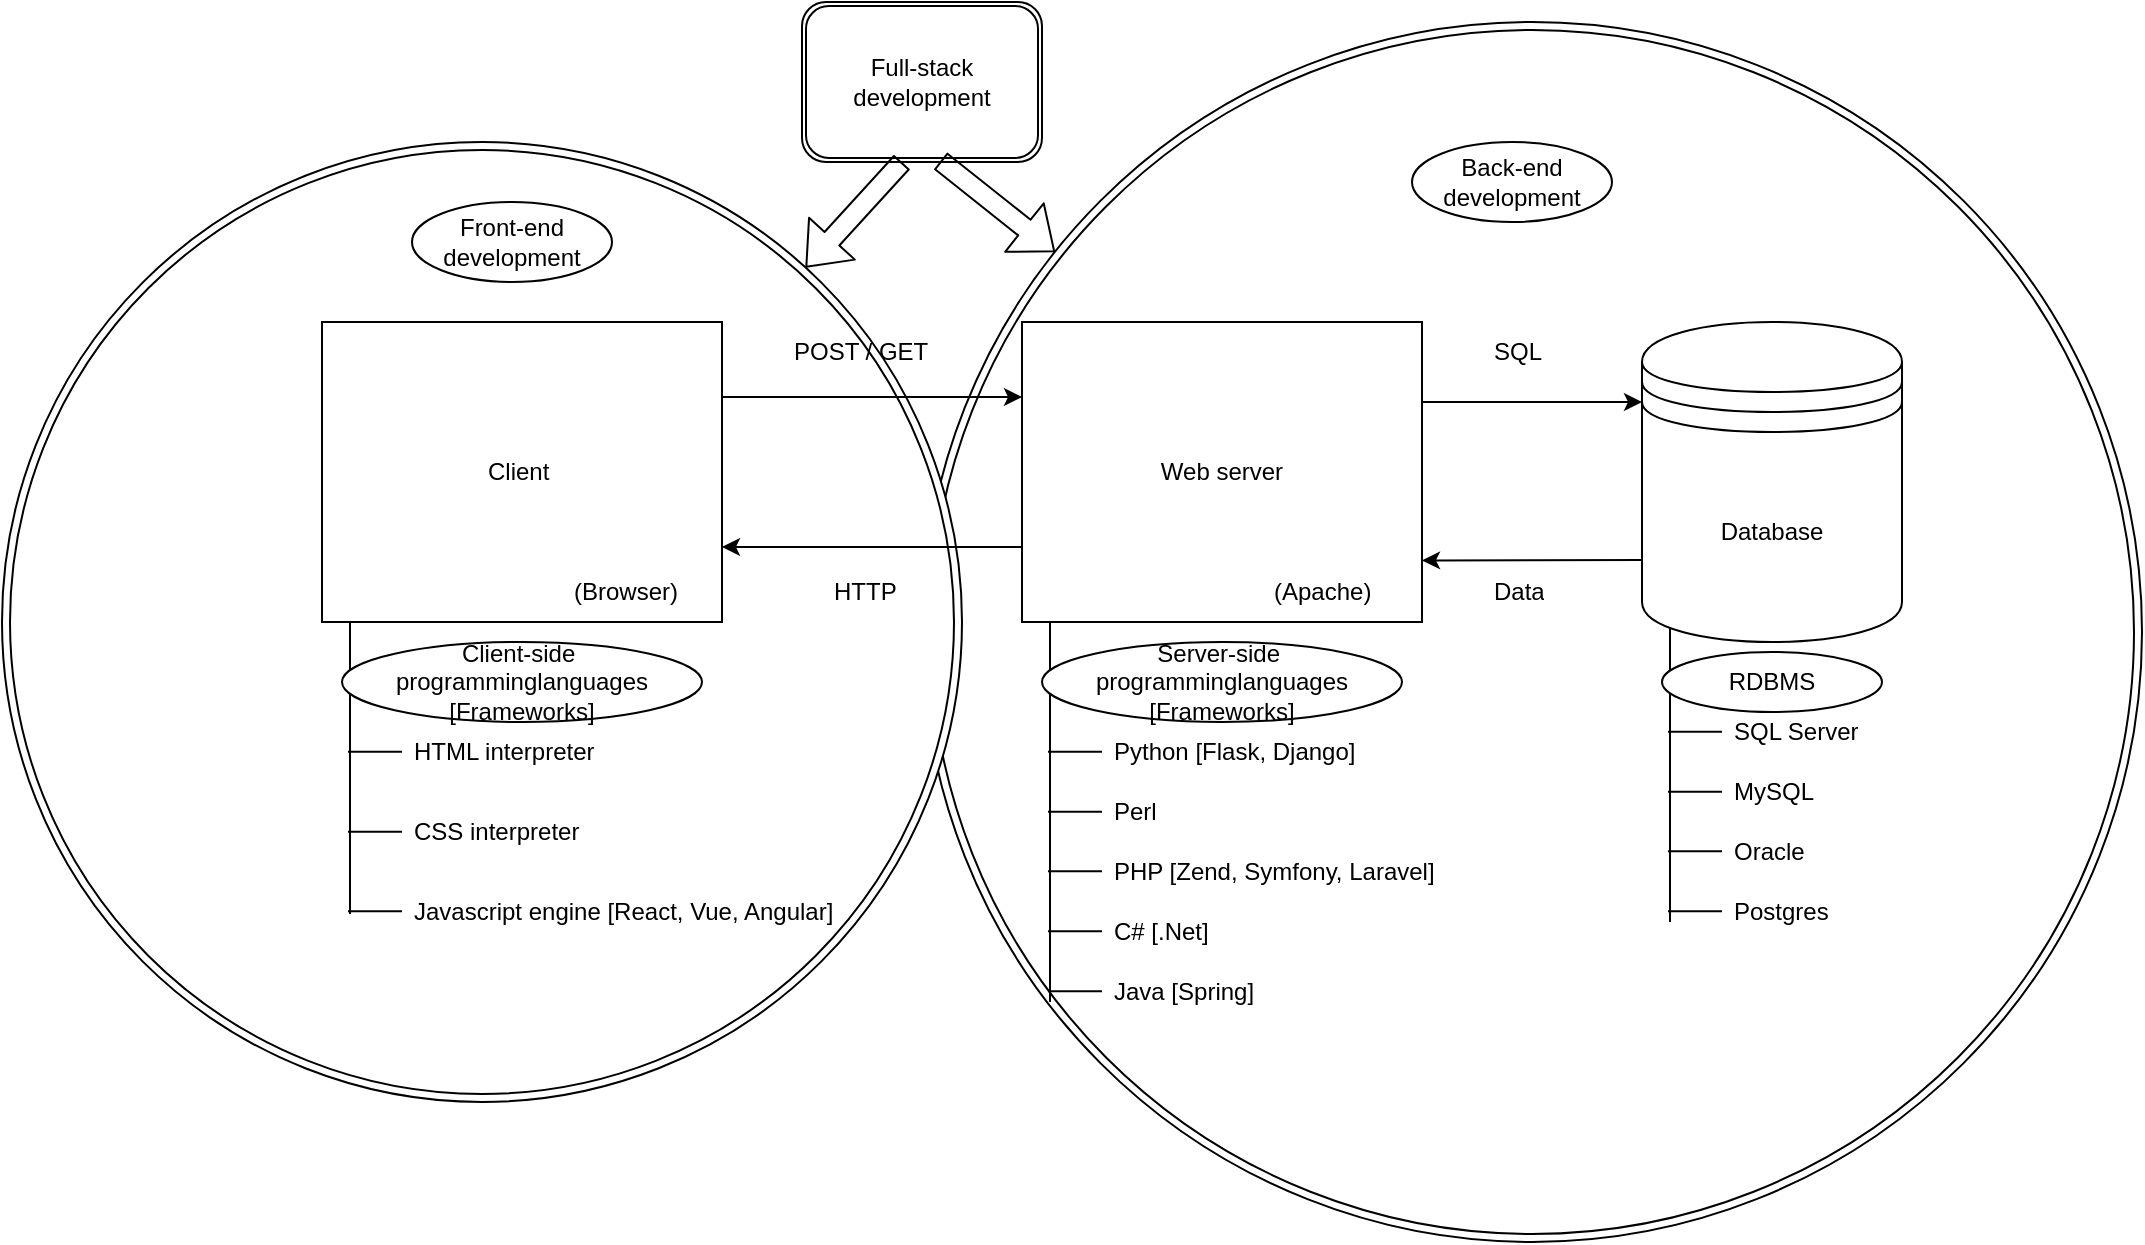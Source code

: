 <mxfile>
    <diagram id="uw9vzrgA1PIuxfUVl7Ei" name="Page-1">
        <mxGraphModel dx="2044" dy="613" grid="1" gridSize="10" guides="1" tooltips="1" connect="1" arrows="1" fold="1" page="1" pageScale="1" pageWidth="827" pageHeight="1169" math="0" shadow="0">
            <root>
                <mxCell id="0"/>
                <mxCell id="1" parent="0"/>
                <mxCell id="62" value="" style="ellipse;shape=doubleEllipse;whiteSpace=wrap;html=1;aspect=fixed;" parent="1" vertex="1">
                    <mxGeometry x="340" y="130" width="610" height="610" as="geometry"/>
                </mxCell>
                <mxCell id="61" value="" style="ellipse;shape=doubleEllipse;whiteSpace=wrap;html=1;aspect=fixed;" parent="1" vertex="1">
                    <mxGeometry x="-120" y="190" width="480" height="480" as="geometry"/>
                </mxCell>
                <mxCell id="2" value="Web server" style="rounded=0;whiteSpace=wrap;html=1;" parent="1" vertex="1">
                    <mxGeometry x="390" y="280" width="200" height="150" as="geometry"/>
                </mxCell>
                <mxCell id="3" value="Client&amp;nbsp;" style="rounded=0;whiteSpace=wrap;html=1;" parent="1" vertex="1">
                    <mxGeometry x="40" y="280" width="200" height="150" as="geometry"/>
                </mxCell>
                <mxCell id="5" value="" style="endArrow=classic;html=1;entryX=0;entryY=0.25;entryDx=0;entryDy=0;exitX=1;exitY=0.25;exitDx=0;exitDy=0;" parent="1" source="3" target="2" edge="1">
                    <mxGeometry width="50" height="50" relative="1" as="geometry">
                        <mxPoint x="370" y="330" as="sourcePoint"/>
                        <mxPoint x="420" y="280" as="targetPoint"/>
                    </mxGeometry>
                </mxCell>
                <mxCell id="6" value="" style="endArrow=classic;html=1;entryX=1;entryY=0.75;entryDx=0;entryDy=0;exitX=0;exitY=0.75;exitDx=0;exitDy=0;" parent="1" source="2" target="3" edge="1">
                    <mxGeometry width="50" height="50" relative="1" as="geometry">
                        <mxPoint x="240" y="500" as="sourcePoint"/>
                        <mxPoint x="460" y="500" as="targetPoint"/>
                    </mxGeometry>
                </mxCell>
                <mxCell id="7" value="POST / GET" style="text;strokeColor=none;fillColor=none;align=left;verticalAlign=middle;spacingLeft=4;spacingRight=4;overflow=hidden;points=[[0,0.5],[1,0.5]];portConstraint=eastwest;rotatable=0;whiteSpace=wrap;html=1;" parent="1" vertex="1">
                    <mxGeometry x="270" y="280" width="80" height="30" as="geometry"/>
                </mxCell>
                <mxCell id="8" value="HTTP" style="text;strokeColor=none;fillColor=none;align=left;verticalAlign=middle;spacingLeft=4;spacingRight=4;overflow=hidden;points=[[0,0.5],[1,0.5]];portConstraint=eastwest;rotatable=0;whiteSpace=wrap;html=1;" parent="1" vertex="1">
                    <mxGeometry x="290" y="400" width="80" height="30" as="geometry"/>
                </mxCell>
                <mxCell id="9" value="(Apache)" style="text;strokeColor=none;fillColor=none;align=left;verticalAlign=middle;spacingLeft=4;spacingRight=4;overflow=hidden;points=[[0,0.5],[1,0.5]];portConstraint=eastwest;rotatable=0;whiteSpace=wrap;html=1;" parent="1" vertex="1">
                    <mxGeometry x="510" y="400" width="80" height="30" as="geometry"/>
                </mxCell>
                <mxCell id="10" value="(Browser)" style="text;strokeColor=none;fillColor=none;align=left;verticalAlign=middle;spacingLeft=4;spacingRight=4;overflow=hidden;points=[[0,0.5],[1,0.5]];portConstraint=eastwest;rotatable=0;whiteSpace=wrap;html=1;" parent="1" vertex="1">
                    <mxGeometry x="160" y="400" width="80" height="30" as="geometry"/>
                </mxCell>
                <mxCell id="11" value="HTML interpreter" style="text;strokeColor=none;fillColor=none;align=left;verticalAlign=middle;spacingLeft=4;spacingRight=4;overflow=hidden;points=[[0,0.5],[1,0.5]];portConstraint=eastwest;rotatable=0;whiteSpace=wrap;html=1;" parent="1" vertex="1">
                    <mxGeometry x="80" y="480" width="110" height="30" as="geometry"/>
                </mxCell>
                <mxCell id="13" value="CSS interpreter" style="text;strokeColor=none;fillColor=none;align=left;verticalAlign=middle;spacingLeft=4;spacingRight=4;overflow=hidden;points=[[0,0.5],[1,0.5]];portConstraint=eastwest;rotatable=0;whiteSpace=wrap;html=1;" parent="1" vertex="1">
                    <mxGeometry x="80" y="520" width="110" height="30" as="geometry"/>
                </mxCell>
                <mxCell id="14" value="Javascript engine [React, Vue, Angular]" style="text;strokeColor=none;fillColor=none;align=left;verticalAlign=middle;spacingLeft=4;spacingRight=4;overflow=hidden;points=[[0,0.5],[1,0.5]];portConstraint=eastwest;rotatable=0;whiteSpace=wrap;html=1;" parent="1" vertex="1">
                    <mxGeometry x="80" y="560" width="220" height="30" as="geometry"/>
                </mxCell>
                <mxCell id="15" value="" style="endArrow=none;html=1;" parent="1" edge="1">
                    <mxGeometry width="50" height="50" relative="1" as="geometry">
                        <mxPoint x="54" y="576" as="sourcePoint"/>
                        <mxPoint x="54" y="430" as="targetPoint"/>
                    </mxGeometry>
                </mxCell>
                <mxCell id="16" value="" style="endArrow=none;html=1;" parent="1" edge="1">
                    <mxGeometry width="50" height="50" relative="1" as="geometry">
                        <mxPoint x="53" y="494.83" as="sourcePoint"/>
                        <mxPoint x="80" y="494.83" as="targetPoint"/>
                    </mxGeometry>
                </mxCell>
                <mxCell id="17" value="" style="endArrow=none;html=1;" parent="1" edge="1">
                    <mxGeometry width="50" height="50" relative="1" as="geometry">
                        <mxPoint x="53" y="534.83" as="sourcePoint"/>
                        <mxPoint x="80" y="534.83" as="targetPoint"/>
                    </mxGeometry>
                </mxCell>
                <mxCell id="19" value="Client-side&amp;nbsp;&lt;br&gt;programminglanguages&lt;br&gt;[Frameworks]" style="ellipse;whiteSpace=wrap;html=1;align=center;newEdgeStyle={&quot;edgeStyle&quot;:&quot;entityRelationEdgeStyle&quot;,&quot;startArrow&quot;:&quot;none&quot;,&quot;endArrow&quot;:&quot;none&quot;,&quot;segment&quot;:10,&quot;curved&quot;:1,&quot;sourcePerimeterSpacing&quot;:0,&quot;targetPerimeterSpacing&quot;:0};treeFolding=1;treeMoving=1;" parent="1" vertex="1">
                    <mxGeometry x="50" y="440" width="180" height="40" as="geometry"/>
                </mxCell>
                <mxCell id="29" value="" style="endArrow=none;html=1;fontStyle=1" parent="1" edge="1">
                    <mxGeometry width="50" height="50" relative="1" as="geometry">
                        <mxPoint x="53" y="574.6" as="sourcePoint"/>
                        <mxPoint x="80" y="574.6" as="targetPoint"/>
                    </mxGeometry>
                </mxCell>
                <mxCell id="43" value="Python [Flask, Django]" style="text;strokeColor=none;fillColor=none;align=left;verticalAlign=middle;spacingLeft=4;spacingRight=4;overflow=hidden;points=[[0,0.5],[1,0.5]];portConstraint=eastwest;rotatable=0;whiteSpace=wrap;html=1;" parent="1" vertex="1">
                    <mxGeometry x="430" y="480" width="170" height="30" as="geometry"/>
                </mxCell>
                <mxCell id="44" value="Perl" style="text;strokeColor=none;fillColor=none;align=left;verticalAlign=middle;spacingLeft=4;spacingRight=4;overflow=hidden;points=[[0,0.5],[1,0.5]];portConstraint=eastwest;rotatable=0;whiteSpace=wrap;html=1;" parent="1" vertex="1">
                    <mxGeometry x="430" y="510" width="110" height="30" as="geometry"/>
                </mxCell>
                <mxCell id="45" value="PHP [Zend, Symfony, Laravel]" style="text;strokeColor=none;fillColor=none;align=left;verticalAlign=middle;spacingLeft=4;spacingRight=4;overflow=hidden;points=[[0,0.5],[1,0.5]];portConstraint=eastwest;rotatable=0;whiteSpace=wrap;html=1;" parent="1" vertex="1">
                    <mxGeometry x="430" y="540" width="190" height="30" as="geometry"/>
                </mxCell>
                <mxCell id="46" value="" style="endArrow=none;html=1;" parent="1" edge="1">
                    <mxGeometry width="50" height="50" relative="1" as="geometry">
                        <mxPoint x="404" y="620" as="sourcePoint"/>
                        <mxPoint x="404" y="430" as="targetPoint"/>
                    </mxGeometry>
                </mxCell>
                <mxCell id="47" value="" style="endArrow=none;html=1;" parent="1" edge="1">
                    <mxGeometry width="50" height="50" relative="1" as="geometry">
                        <mxPoint x="403" y="494.83" as="sourcePoint"/>
                        <mxPoint x="430" y="494.83" as="targetPoint"/>
                    </mxGeometry>
                </mxCell>
                <mxCell id="48" value="" style="endArrow=none;html=1;" parent="1" edge="1">
                    <mxGeometry width="50" height="50" relative="1" as="geometry">
                        <mxPoint x="403" y="524.83" as="sourcePoint"/>
                        <mxPoint x="430" y="524.83" as="targetPoint"/>
                    </mxGeometry>
                </mxCell>
                <mxCell id="49" value="Server-side&amp;nbsp;&lt;br&gt;programminglanguages&lt;br&gt;[Frameworks]" style="ellipse;whiteSpace=wrap;html=1;align=center;newEdgeStyle={&quot;edgeStyle&quot;:&quot;entityRelationEdgeStyle&quot;,&quot;startArrow&quot;:&quot;none&quot;,&quot;endArrow&quot;:&quot;none&quot;,&quot;segment&quot;:10,&quot;curved&quot;:1,&quot;sourcePerimeterSpacing&quot;:0,&quot;targetPerimeterSpacing&quot;:0};treeFolding=1;treeMoving=1;" parent="1" vertex="1">
                    <mxGeometry x="400" y="440" width="180" height="40" as="geometry"/>
                </mxCell>
                <mxCell id="50" value="" style="endArrow=none;html=1;fontStyle=1" parent="1" edge="1">
                    <mxGeometry width="50" height="50" relative="1" as="geometry">
                        <mxPoint x="403" y="554.6" as="sourcePoint"/>
                        <mxPoint x="430" y="554.6" as="targetPoint"/>
                    </mxGeometry>
                </mxCell>
                <mxCell id="51" value="C# [.Net]" style="text;strokeColor=none;fillColor=none;align=left;verticalAlign=middle;spacingLeft=4;spacingRight=4;overflow=hidden;points=[[0,0.5],[1,0.5]];portConstraint=eastwest;rotatable=0;whiteSpace=wrap;html=1;" parent="1" vertex="1">
                    <mxGeometry x="430" y="570" width="110" height="30" as="geometry"/>
                </mxCell>
                <mxCell id="52" value="" style="endArrow=none;html=1;fontStyle=1" parent="1" edge="1">
                    <mxGeometry width="50" height="50" relative="1" as="geometry">
                        <mxPoint x="403" y="584.6" as="sourcePoint"/>
                        <mxPoint x="430" y="584.6" as="targetPoint"/>
                    </mxGeometry>
                </mxCell>
                <mxCell id="53" value="Java [Spring]" style="text;strokeColor=none;fillColor=none;align=left;verticalAlign=middle;spacingLeft=4;spacingRight=4;overflow=hidden;points=[[0,0.5],[1,0.5]];portConstraint=eastwest;rotatable=0;whiteSpace=wrap;html=1;" parent="1" vertex="1">
                    <mxGeometry x="430" y="600" width="150" height="30" as="geometry"/>
                </mxCell>
                <mxCell id="54" value="" style="endArrow=none;html=1;fontStyle=1" parent="1" edge="1">
                    <mxGeometry width="50" height="50" relative="1" as="geometry">
                        <mxPoint x="403" y="614.6" as="sourcePoint"/>
                        <mxPoint x="430" y="614.6" as="targetPoint"/>
                    </mxGeometry>
                </mxCell>
                <mxCell id="56" value="" style="endArrow=classic;html=1;exitX=1;exitY=0.25;exitDx=0;exitDy=0;" parent="1" edge="1">
                    <mxGeometry width="50" height="50" relative="1" as="geometry">
                        <mxPoint x="590" y="320" as="sourcePoint"/>
                        <mxPoint x="700" y="320" as="targetPoint"/>
                    </mxGeometry>
                </mxCell>
                <mxCell id="57" value="" style="endArrow=classic;html=1;entryX=1;entryY=0.75;entryDx=0;entryDy=0;" parent="1" edge="1">
                    <mxGeometry width="50" height="50" relative="1" as="geometry">
                        <mxPoint x="700" y="399" as="sourcePoint"/>
                        <mxPoint x="590" y="399.2" as="targetPoint"/>
                    </mxGeometry>
                </mxCell>
                <mxCell id="58" value="SQL" style="text;strokeColor=none;fillColor=none;align=left;verticalAlign=middle;spacingLeft=4;spacingRight=4;overflow=hidden;points=[[0,0.5],[1,0.5]];portConstraint=eastwest;rotatable=0;whiteSpace=wrap;html=1;" parent="1" vertex="1">
                    <mxGeometry x="620" y="280" width="80" height="30" as="geometry"/>
                </mxCell>
                <mxCell id="59" value="Data" style="text;strokeColor=none;fillColor=none;align=left;verticalAlign=middle;spacingLeft=4;spacingRight=4;overflow=hidden;points=[[0,0.5],[1,0.5]];portConstraint=eastwest;rotatable=0;whiteSpace=wrap;html=1;" parent="1" vertex="1">
                    <mxGeometry x="620" y="400" width="80" height="30" as="geometry"/>
                </mxCell>
                <mxCell id="63" value="Front-end development" style="ellipse;whiteSpace=wrap;html=1;align=center;newEdgeStyle={&quot;edgeStyle&quot;:&quot;entityRelationEdgeStyle&quot;,&quot;startArrow&quot;:&quot;none&quot;,&quot;endArrow&quot;:&quot;none&quot;,&quot;segment&quot;:10,&quot;curved&quot;:1,&quot;sourcePerimeterSpacing&quot;:0,&quot;targetPerimeterSpacing&quot;:0};treeFolding=1;treeMoving=1;" parent="1" vertex="1">
                    <mxGeometry x="85" y="220" width="100" height="40" as="geometry"/>
                </mxCell>
                <mxCell id="64" value="Back-end development" style="ellipse;whiteSpace=wrap;html=1;align=center;newEdgeStyle={&quot;edgeStyle&quot;:&quot;entityRelationEdgeStyle&quot;,&quot;startArrow&quot;:&quot;none&quot;,&quot;endArrow&quot;:&quot;none&quot;,&quot;segment&quot;:10,&quot;curved&quot;:1,&quot;sourcePerimeterSpacing&quot;:0,&quot;targetPerimeterSpacing&quot;:0};treeFolding=1;treeMoving=1;" parent="1" vertex="1">
                    <mxGeometry x="585" y="190" width="100" height="40" as="geometry"/>
                </mxCell>
                <mxCell id="70" value="" style="endArrow=none;html=1;" parent="1" edge="1">
                    <mxGeometry width="50" height="50" relative="1" as="geometry">
                        <mxPoint x="714" y="580" as="sourcePoint"/>
                        <mxPoint x="714" y="430" as="targetPoint"/>
                    </mxGeometry>
                </mxCell>
                <mxCell id="73" value="RDBMS" style="ellipse;whiteSpace=wrap;html=1;align=center;newEdgeStyle={&quot;edgeStyle&quot;:&quot;entityRelationEdgeStyle&quot;,&quot;startArrow&quot;:&quot;none&quot;,&quot;endArrow&quot;:&quot;none&quot;,&quot;segment&quot;:10,&quot;curved&quot;:1,&quot;sourcePerimeterSpacing&quot;:0,&quot;targetPerimeterSpacing&quot;:0};treeFolding=1;treeMoving=1;" parent="1" vertex="1">
                    <mxGeometry x="710" y="445" width="110" height="30" as="geometry"/>
                </mxCell>
                <mxCell id="80" value="" style="group" parent="1" vertex="1" connectable="0">
                    <mxGeometry x="713" y="470" width="197" height="120" as="geometry"/>
                </mxCell>
                <mxCell id="68" value="SQL Server" style="text;strokeColor=none;fillColor=none;align=left;verticalAlign=middle;spacingLeft=4;spacingRight=4;overflow=hidden;points=[[0,0.5],[1,0.5]];portConstraint=eastwest;rotatable=0;whiteSpace=wrap;html=1;" parent="80" vertex="1">
                    <mxGeometry x="27" width="170" height="30" as="geometry"/>
                </mxCell>
                <mxCell id="69" value="MySQL" style="text;strokeColor=none;fillColor=none;align=left;verticalAlign=middle;spacingLeft=4;spacingRight=4;overflow=hidden;points=[[0,0.5],[1,0.5]];portConstraint=eastwest;rotatable=0;whiteSpace=wrap;html=1;" parent="80" vertex="1">
                    <mxGeometry x="27" y="30" width="110" height="30" as="geometry"/>
                </mxCell>
                <mxCell id="71" value="" style="endArrow=none;html=1;" parent="80" edge="1">
                    <mxGeometry width="50" height="50" relative="1" as="geometry">
                        <mxPoint y="14.83" as="sourcePoint"/>
                        <mxPoint x="27" y="14.83" as="targetPoint"/>
                    </mxGeometry>
                </mxCell>
                <mxCell id="72" value="" style="endArrow=none;html=1;" parent="80" edge="1">
                    <mxGeometry width="50" height="50" relative="1" as="geometry">
                        <mxPoint y="44.83" as="sourcePoint"/>
                        <mxPoint x="27" y="44.83" as="targetPoint"/>
                    </mxGeometry>
                </mxCell>
                <mxCell id="74" value="" style="endArrow=none;html=1;fontStyle=1" parent="80" edge="1">
                    <mxGeometry width="50" height="50" relative="1" as="geometry">
                        <mxPoint y="74.6" as="sourcePoint"/>
                        <mxPoint x="27" y="74.6" as="targetPoint"/>
                    </mxGeometry>
                </mxCell>
                <mxCell id="75" value="Oracle" style="text;strokeColor=none;fillColor=none;align=left;verticalAlign=middle;spacingLeft=4;spacingRight=4;overflow=hidden;points=[[0,0.5],[1,0.5]];portConstraint=eastwest;rotatable=0;whiteSpace=wrap;html=1;" parent="80" vertex="1">
                    <mxGeometry x="27" y="60" width="110" height="30" as="geometry"/>
                </mxCell>
                <mxCell id="76" value="" style="endArrow=none;html=1;fontStyle=1" parent="80" edge="1">
                    <mxGeometry width="50" height="50" relative="1" as="geometry">
                        <mxPoint y="104.6" as="sourcePoint"/>
                        <mxPoint x="27" y="104.6" as="targetPoint"/>
                    </mxGeometry>
                </mxCell>
                <mxCell id="77" value="Postgres" style="text;strokeColor=none;fillColor=none;align=left;verticalAlign=middle;spacingLeft=4;spacingRight=4;overflow=hidden;points=[[0,0.5],[1,0.5]];portConstraint=eastwest;rotatable=0;whiteSpace=wrap;html=1;" parent="80" vertex="1">
                    <mxGeometry x="27" y="90" width="150" height="30" as="geometry"/>
                </mxCell>
                <mxCell id="81" value="Database" style="shape=datastore;whiteSpace=wrap;html=1;" parent="1" vertex="1">
                    <mxGeometry x="700" y="280" width="130" height="160" as="geometry"/>
                </mxCell>
                <mxCell id="84" value="Full-stack development" style="shape=ext;double=1;rounded=1;whiteSpace=wrap;html=1;" parent="1" vertex="1">
                    <mxGeometry x="280" y="120" width="120" height="80" as="geometry"/>
                </mxCell>
                <mxCell id="85" value="" style="shape=flexArrow;endArrow=classic;html=1;exitX=0.577;exitY=0.993;exitDx=0;exitDy=0;exitPerimeter=0;" parent="1" source="84" target="62" edge="1">
                    <mxGeometry width="50" height="50" relative="1" as="geometry">
                        <mxPoint x="320" y="265" as="sourcePoint"/>
                        <mxPoint x="370" y="215" as="targetPoint"/>
                    </mxGeometry>
                </mxCell>
                <mxCell id="86" value="" style="shape=flexArrow;endArrow=classic;html=1;" parent="1" target="61" edge="1">
                    <mxGeometry width="50" height="50" relative="1" as="geometry">
                        <mxPoint x="330" y="200" as="sourcePoint"/>
                        <mxPoint x="370.0" y="272.95" as="targetPoint"/>
                    </mxGeometry>
                </mxCell>
            </root>
        </mxGraphModel>
    </diagram>
</mxfile>